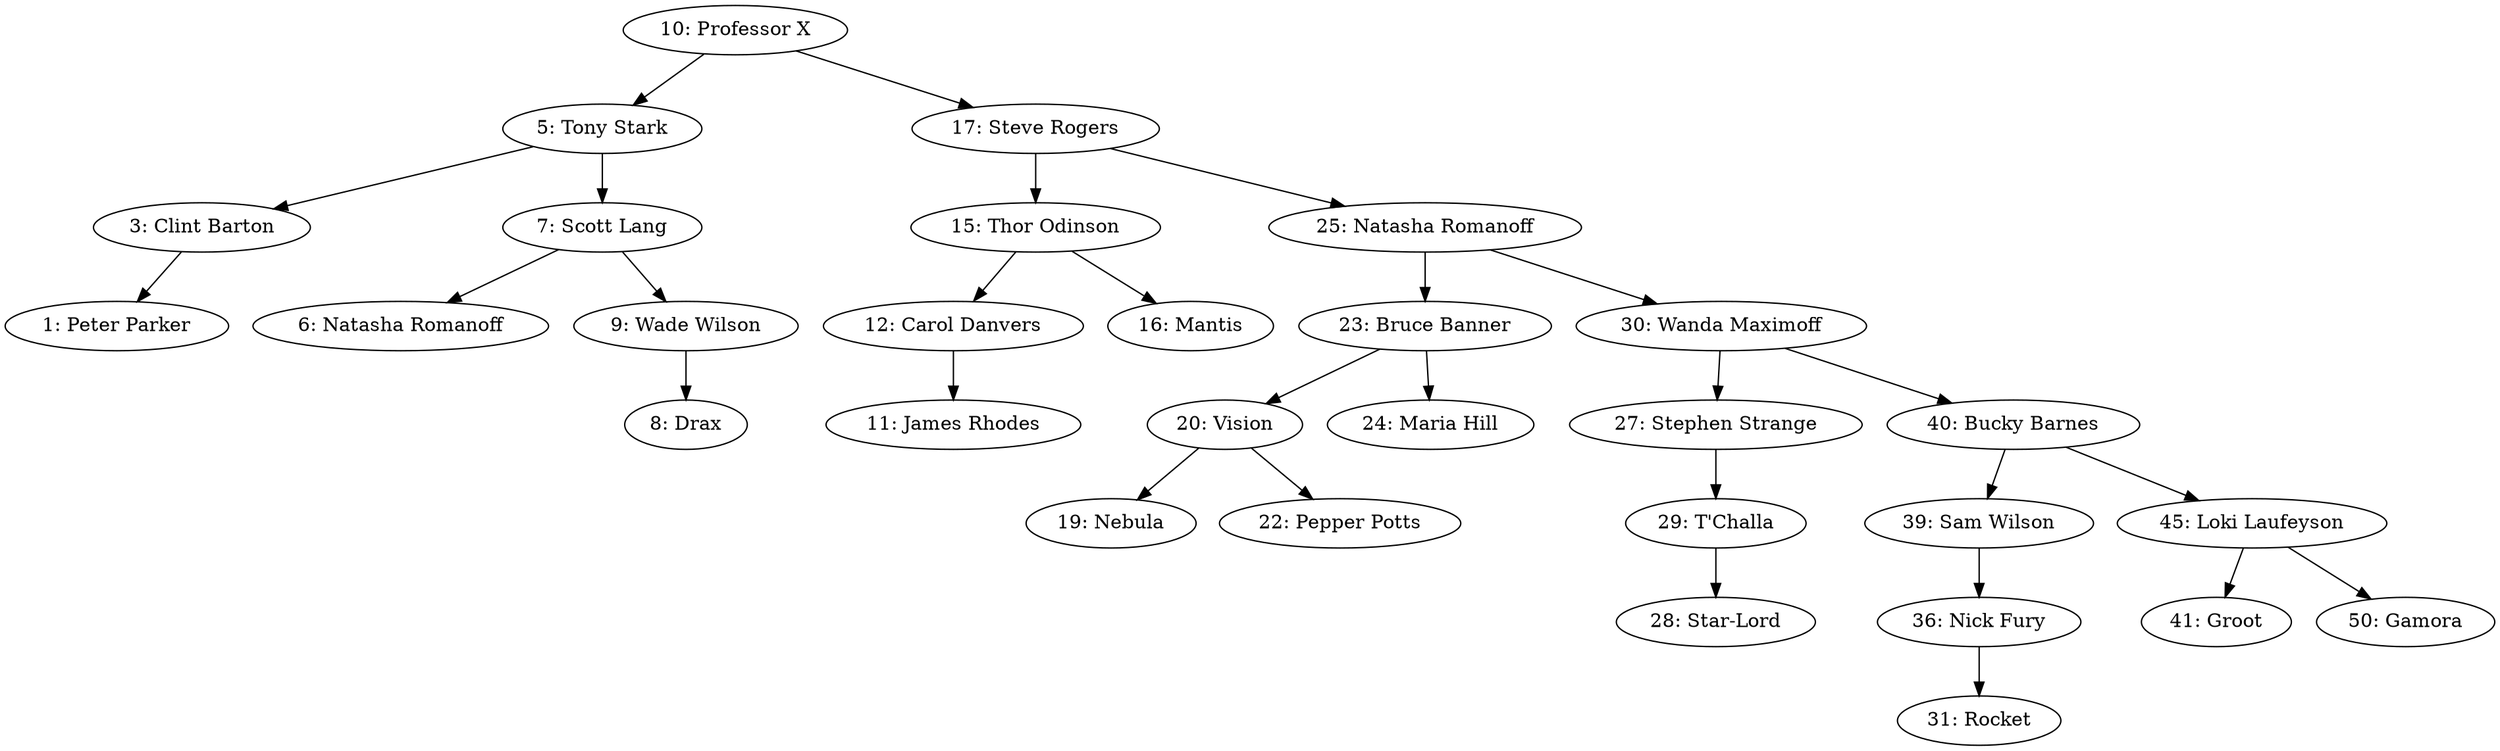digraph {
	10 [label="10: Professor X"]
	10 -> 5
	5 [label="5: Tony Stark"]
	5 -> 3
	3 [label="3: Clint Barton"]
	3 -> 1
	1 [label="1: Peter Parker"]
	5 -> 7
	7 [label="7: Scott Lang"]
	7 -> 6
	6 [label="6: Natasha Romanoff"]
	7 -> 9
	9 [label="9: Wade Wilson"]
	9 -> 8
	8 [label="8: Drax"]
	10 -> 17
	17 [label="17: Steve Rogers"]
	17 -> 15
	15 [label="15: Thor Odinson"]
	15 -> 12
	12 [label="12: Carol Danvers"]
	12 -> 11
	11 [label="11: James Rhodes"]
	15 -> 16
	16 [label="16: Mantis"]
	17 -> 25
	25 [label="25: Natasha Romanoff"]
	25 -> 23
	23 [label="23: Bruce Banner"]
	23 -> 20
	20 [label="20: Vision"]
	20 -> 19
	19 [label="19: Nebula"]
	20 -> 22
	22 [label="22: Pepper Potts"]
	23 -> 24
	24 [label="24: Maria Hill"]
	25 -> 30
	30 [label="30: Wanda Maximoff"]
	30 -> 27
	27 [label="27: Stephen Strange"]
	27 -> 29
	29 [label="29: T'Challa"]
	29 -> 28
	28 [label="28: Star-Lord"]
	30 -> 40
	40 [label="40: Bucky Barnes"]
	40 -> 39
	39 [label="39: Sam Wilson"]
	39 -> 36
	36 [label="36: Nick Fury"]
	36 -> 31
	31 [label="31: Rocket"]
	40 -> 45
	45 [label="45: Loki Laufeyson"]
	45 -> 41
	41 [label="41: Groot"]
	45 -> 50
	50 [label="50: Gamora"]
}
